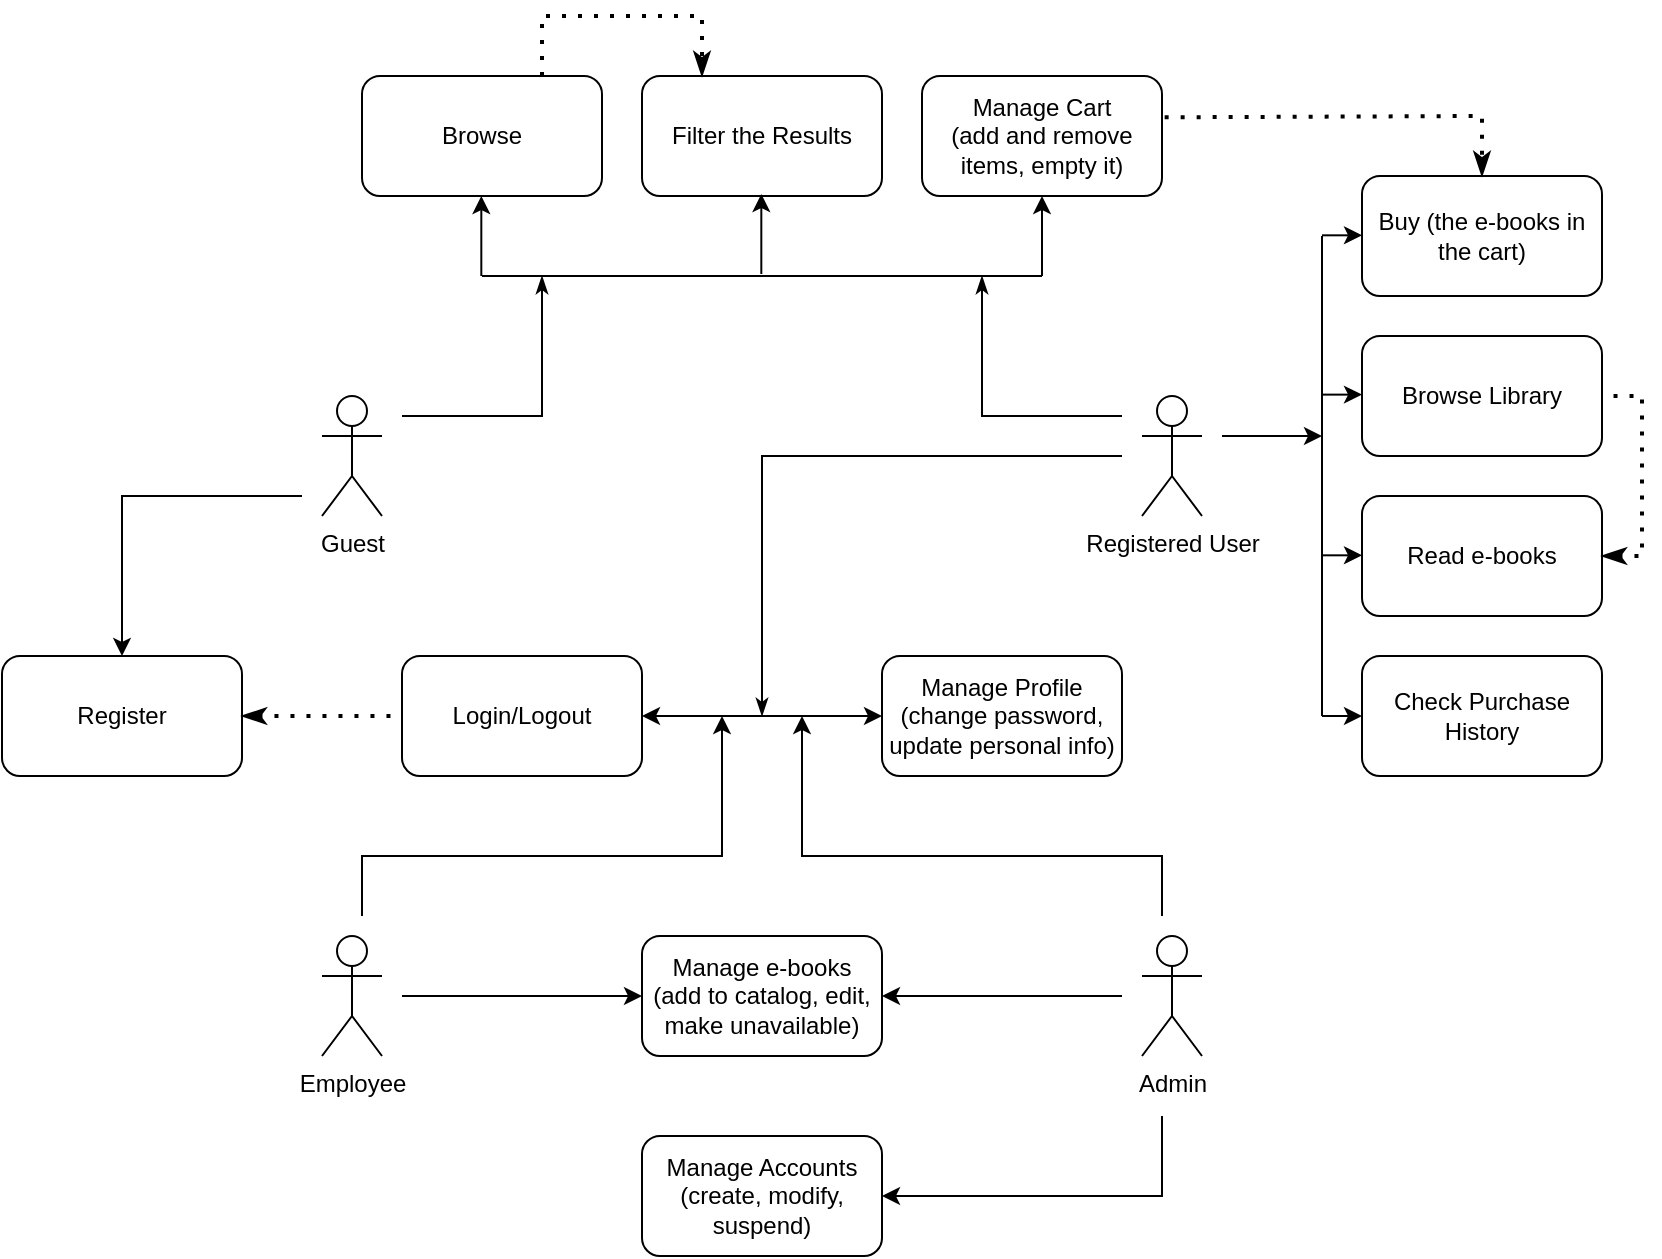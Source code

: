 <mxfile version="22.1.18" type="github" pages="2">
  <diagram name="UseCases" id="XJpoBe87E8l241bRWTER">
    <mxGraphModel dx="1687" dy="918" grid="1" gridSize="10" guides="1" tooltips="1" connect="1" arrows="1" fold="1" page="1" pageScale="1" pageWidth="827" pageHeight="1169" math="0" shadow="0">
      <root>
        <mxCell id="0" />
        <mxCell id="1" parent="0" />
        <mxCell id="Q2uOug_EIyGPVNH_T82b-1" value="Login/Logout" style="rounded=1;whiteSpace=wrap;html=1;" vertex="1" parent="1">
          <mxGeometry x="200" y="460" width="120" height="60" as="geometry" />
        </mxCell>
        <mxCell id="Q2uOug_EIyGPVNH_T82b-2" value="Manage Profile&lt;br&gt;(change password, update personal info)" style="rounded=1;whiteSpace=wrap;html=1;" vertex="1" parent="1">
          <mxGeometry x="440" y="460" width="120" height="60" as="geometry" />
        </mxCell>
        <mxCell id="Q2uOug_EIyGPVNH_T82b-3" value="Register" style="rounded=1;whiteSpace=wrap;html=1;" vertex="1" parent="1">
          <mxGeometry y="460" width="120" height="60" as="geometry" />
        </mxCell>
        <mxCell id="Q2uOug_EIyGPVNH_T82b-4" value="Guest" style="shape=umlActor;verticalLabelPosition=bottom;verticalAlign=top;html=1;outlineConnect=0;" vertex="1" parent="1">
          <mxGeometry x="160" y="330" width="30" height="60" as="geometry" />
        </mxCell>
        <mxCell id="Q2uOug_EIyGPVNH_T82b-5" value="Registered User" style="shape=umlActor;verticalLabelPosition=bottom;verticalAlign=top;html=1;outlineConnect=0;" vertex="1" parent="1">
          <mxGeometry x="570" y="330" width="30" height="60" as="geometry" />
        </mxCell>
        <mxCell id="Q2uOug_EIyGPVNH_T82b-6" value="Employee" style="shape=umlActor;verticalLabelPosition=bottom;verticalAlign=top;html=1;outlineConnect=0;" vertex="1" parent="1">
          <mxGeometry x="160" y="600" width="30" height="60" as="geometry" />
        </mxCell>
        <mxCell id="Q2uOug_EIyGPVNH_T82b-7" value="Admin" style="shape=umlActor;verticalLabelPosition=bottom;verticalAlign=top;html=1;outlineConnect=0;" vertex="1" parent="1">
          <mxGeometry x="570" y="600" width="30" height="60" as="geometry" />
        </mxCell>
        <mxCell id="Q2uOug_EIyGPVNH_T82b-8" value="" style="endArrow=classic;startArrow=classic;html=1;rounded=0;" edge="1" parent="1">
          <mxGeometry width="50" height="50" relative="1" as="geometry">
            <mxPoint x="440" y="490" as="sourcePoint" />
            <mxPoint x="320" y="490" as="targetPoint" />
          </mxGeometry>
        </mxCell>
        <mxCell id="Q2uOug_EIyGPVNH_T82b-9" value="Manage Accounts&lt;br&gt;(create, modify, suspend)" style="rounded=1;whiteSpace=wrap;html=1;" vertex="1" parent="1">
          <mxGeometry x="320" y="700" width="120" height="60" as="geometry" />
        </mxCell>
        <mxCell id="Q2uOug_EIyGPVNH_T82b-10" value="Manage e-books&lt;br&gt;(add to catalog, edit, make unavailable)" style="rounded=1;whiteSpace=wrap;html=1;" vertex="1" parent="1">
          <mxGeometry x="320" y="600" width="120" height="60" as="geometry" />
        </mxCell>
        <mxCell id="Q2uOug_EIyGPVNH_T82b-11" value="" style="endArrow=classic;html=1;rounded=0;" edge="1" parent="1" target="Q2uOug_EIyGPVNH_T82b-10">
          <mxGeometry width="50" height="50" relative="1" as="geometry">
            <mxPoint x="200" y="630" as="sourcePoint" />
            <mxPoint x="250" y="570" as="targetPoint" />
          </mxGeometry>
        </mxCell>
        <mxCell id="Q2uOug_EIyGPVNH_T82b-12" value="" style="endArrow=classic;html=1;rounded=0;entryX=1;entryY=0.5;entryDx=0;entryDy=0;entryPerimeter=0;" edge="1" parent="1" target="Q2uOug_EIyGPVNH_T82b-9">
          <mxGeometry width="50" height="50" relative="1" as="geometry">
            <mxPoint x="580" y="690" as="sourcePoint" />
            <mxPoint x="380" y="480" as="targetPoint" />
            <Array as="points">
              <mxPoint x="580" y="730" />
            </Array>
          </mxGeometry>
        </mxCell>
        <mxCell id="Q2uOug_EIyGPVNH_T82b-13" value="" style="endArrow=classic;html=1;rounded=0;entryX=1;entryY=0.5;entryDx=0;entryDy=0;" edge="1" parent="1" target="Q2uOug_EIyGPVNH_T82b-10">
          <mxGeometry width="50" height="50" relative="1" as="geometry">
            <mxPoint x="560" y="630" as="sourcePoint" />
            <mxPoint x="250" y="570" as="targetPoint" />
          </mxGeometry>
        </mxCell>
        <mxCell id="Q2uOug_EIyGPVNH_T82b-14" value="" style="endArrow=none;html=1;rounded=0;startArrow=classicThin;startFill=1;" edge="1" parent="1">
          <mxGeometry width="50" height="50" relative="1" as="geometry">
            <mxPoint x="380" y="490" as="sourcePoint" />
            <mxPoint x="560" y="360" as="targetPoint" />
            <Array as="points">
              <mxPoint x="380" y="360" />
            </Array>
          </mxGeometry>
        </mxCell>
        <mxCell id="Q2uOug_EIyGPVNH_T82b-15" value="" style="endArrow=none;dashed=1;html=1;dashPattern=1 3;strokeWidth=2;rounded=0;entryX=0;entryY=0.5;entryDx=0;entryDy=0;strokeColor=default;startArrow=classicThin;startFill=1;exitX=1;exitY=0.5;exitDx=0;exitDy=0;" edge="1" parent="1" source="Q2uOug_EIyGPVNH_T82b-3" target="Q2uOug_EIyGPVNH_T82b-1">
          <mxGeometry width="50" height="50" relative="1" as="geometry">
            <mxPoint x="100" y="440" as="sourcePoint" />
            <mxPoint x="250" y="440" as="targetPoint" />
            <Array as="points" />
          </mxGeometry>
        </mxCell>
        <mxCell id="Q2uOug_EIyGPVNH_T82b-16" value="" style="endArrow=classic;html=1;rounded=0;entryX=0.5;entryY=0;entryDx=0;entryDy=0;" edge="1" parent="1" target="Q2uOug_EIyGPVNH_T82b-3">
          <mxGeometry width="50" height="50" relative="1" as="geometry">
            <mxPoint x="150" y="380" as="sourcePoint" />
            <mxPoint x="250" y="440" as="targetPoint" />
            <Array as="points">
              <mxPoint x="60" y="380" />
            </Array>
          </mxGeometry>
        </mxCell>
        <mxCell id="Q2uOug_EIyGPVNH_T82b-17" value="Manage Cart&lt;br&gt;(add and remove items, empty it)" style="rounded=1;whiteSpace=wrap;html=1;" vertex="1" parent="1">
          <mxGeometry x="460" y="170" width="120" height="60" as="geometry" />
        </mxCell>
        <mxCell id="Q2uOug_EIyGPVNH_T82b-18" value="Filter the Results" style="rounded=1;whiteSpace=wrap;html=1;" vertex="1" parent="1">
          <mxGeometry x="320" y="170" width="120" height="60" as="geometry" />
        </mxCell>
        <mxCell id="Q2uOug_EIyGPVNH_T82b-19" value="Browse" style="rounded=1;whiteSpace=wrap;html=1;" vertex="1" parent="1">
          <mxGeometry x="180" y="170" width="120" height="60" as="geometry" />
        </mxCell>
        <mxCell id="Q2uOug_EIyGPVNH_T82b-20" value="" style="endArrow=classic;html=1;rounded=0;" edge="1" parent="1">
          <mxGeometry width="50" height="50" relative="1" as="geometry">
            <mxPoint x="520" y="270" as="sourcePoint" />
            <mxPoint x="520" y="230" as="targetPoint" />
          </mxGeometry>
        </mxCell>
        <mxCell id="Q2uOug_EIyGPVNH_T82b-21" value="" style="endArrow=classic;html=1;rounded=0;" edge="1" parent="1">
          <mxGeometry width="50" height="50" relative="1" as="geometry">
            <mxPoint x="379.66" y="269" as="sourcePoint" />
            <mxPoint x="379.66" y="229" as="targetPoint" />
          </mxGeometry>
        </mxCell>
        <mxCell id="Q2uOug_EIyGPVNH_T82b-22" value="" style="endArrow=classic;html=1;rounded=0;" edge="1" parent="1">
          <mxGeometry width="50" height="50" relative="1" as="geometry">
            <mxPoint x="239.66" y="270" as="sourcePoint" />
            <mxPoint x="239.66" y="230" as="targetPoint" />
          </mxGeometry>
        </mxCell>
        <mxCell id="Q2uOug_EIyGPVNH_T82b-23" value="" style="endArrow=none;html=1;rounded=0;" edge="1" parent="1">
          <mxGeometry width="50" height="50" relative="1" as="geometry">
            <mxPoint x="520" y="270" as="sourcePoint" />
            <mxPoint x="240" y="270" as="targetPoint" />
          </mxGeometry>
        </mxCell>
        <mxCell id="Q2uOug_EIyGPVNH_T82b-24" value="" style="endArrow=none;html=1;rounded=0;startArrow=classicThin;startFill=1;" edge="1" parent="1">
          <mxGeometry width="50" height="50" relative="1" as="geometry">
            <mxPoint x="270" y="270" as="sourcePoint" />
            <mxPoint x="200" y="340" as="targetPoint" />
            <Array as="points">
              <mxPoint x="270" y="340" />
            </Array>
          </mxGeometry>
        </mxCell>
        <mxCell id="Q2uOug_EIyGPVNH_T82b-25" value="" style="endArrow=none;html=1;rounded=0;startArrow=classicThin;startFill=1;" edge="1" parent="1">
          <mxGeometry width="50" height="50" relative="1" as="geometry">
            <mxPoint x="490" y="270" as="sourcePoint" />
            <mxPoint x="560" y="340" as="targetPoint" />
            <Array as="points">
              <mxPoint x="490" y="340" />
            </Array>
          </mxGeometry>
        </mxCell>
        <mxCell id="Q2uOug_EIyGPVNH_T82b-26" value="" style="endArrow=classic;html=1;rounded=0;" edge="1" parent="1">
          <mxGeometry width="50" height="50" relative="1" as="geometry">
            <mxPoint x="580" y="590" as="sourcePoint" />
            <mxPoint x="400" y="490" as="targetPoint" />
            <Array as="points">
              <mxPoint x="580" y="560" />
              <mxPoint x="400" y="560" />
            </Array>
          </mxGeometry>
        </mxCell>
        <mxCell id="Q2uOug_EIyGPVNH_T82b-27" value="" style="endArrow=classic;html=1;rounded=0;" edge="1" parent="1">
          <mxGeometry width="50" height="50" relative="1" as="geometry">
            <mxPoint x="180" y="590" as="sourcePoint" />
            <mxPoint x="360" y="490" as="targetPoint" />
            <Array as="points">
              <mxPoint x="180" y="560" />
              <mxPoint x="360" y="560" />
            </Array>
          </mxGeometry>
        </mxCell>
        <mxCell id="Q2uOug_EIyGPVNH_T82b-28" value="" style="endArrow=classicThin;dashed=1;html=1;dashPattern=1 3;strokeWidth=2;rounded=0;exitX=0.75;exitY=0;exitDx=0;exitDy=0;entryX=0.25;entryY=0;entryDx=0;entryDy=0;startArrow=none;startFill=0;endFill=1;" edge="1" parent="1" source="Q2uOug_EIyGPVNH_T82b-19" target="Q2uOug_EIyGPVNH_T82b-18">
          <mxGeometry width="50" height="50" relative="1" as="geometry">
            <mxPoint x="270" y="370" as="sourcePoint" />
            <mxPoint x="320" y="320" as="targetPoint" />
            <Array as="points">
              <mxPoint x="270" y="140" />
              <mxPoint x="350" y="140" />
            </Array>
          </mxGeometry>
        </mxCell>
        <mxCell id="Q2uOug_EIyGPVNH_T82b-29" value="Check Purchase History" style="rounded=1;whiteSpace=wrap;html=1;" vertex="1" parent="1">
          <mxGeometry x="680" y="460" width="120" height="60" as="geometry" />
        </mxCell>
        <mxCell id="Q2uOug_EIyGPVNH_T82b-30" value="Buy (the e-books in the cart)" style="rounded=1;whiteSpace=wrap;html=1;" vertex="1" parent="1">
          <mxGeometry x="680" y="220" width="120" height="60" as="geometry" />
        </mxCell>
        <mxCell id="Q2uOug_EIyGPVNH_T82b-31" value="Read e-books" style="rounded=1;whiteSpace=wrap;html=1;" vertex="1" parent="1">
          <mxGeometry x="680" y="380" width="120" height="60" as="geometry" />
        </mxCell>
        <mxCell id="Q2uOug_EIyGPVNH_T82b-32" value="Browse Library" style="rounded=1;whiteSpace=wrap;html=1;" vertex="1" parent="1">
          <mxGeometry x="680" y="300" width="120" height="60" as="geometry" />
        </mxCell>
        <mxCell id="Q2uOug_EIyGPVNH_T82b-33" value="" style="endArrow=none;html=1;rounded=0;" edge="1" parent="1">
          <mxGeometry width="50" height="50" relative="1" as="geometry">
            <mxPoint x="660" y="490" as="sourcePoint" />
            <mxPoint x="660" y="250" as="targetPoint" />
          </mxGeometry>
        </mxCell>
        <mxCell id="Q2uOug_EIyGPVNH_T82b-34" value="" style="endArrow=classic;html=1;rounded=0;entryX=0;entryY=0.5;entryDx=0;entryDy=0;" edge="1" parent="1" target="Q2uOug_EIyGPVNH_T82b-29">
          <mxGeometry width="50" height="50" relative="1" as="geometry">
            <mxPoint x="660" y="490" as="sourcePoint" />
            <mxPoint x="490" y="380" as="targetPoint" />
          </mxGeometry>
        </mxCell>
        <mxCell id="Q2uOug_EIyGPVNH_T82b-35" value="" style="endArrow=classic;html=1;rounded=0;entryX=0;entryY=0.5;entryDx=0;entryDy=0;" edge="1" parent="1">
          <mxGeometry width="50" height="50" relative="1" as="geometry">
            <mxPoint x="660" y="409.66" as="sourcePoint" />
            <mxPoint x="680" y="409.66" as="targetPoint" />
          </mxGeometry>
        </mxCell>
        <mxCell id="Q2uOug_EIyGPVNH_T82b-36" value="" style="endArrow=classic;html=1;rounded=0;entryX=0;entryY=0.5;entryDx=0;entryDy=0;" edge="1" parent="1">
          <mxGeometry width="50" height="50" relative="1" as="geometry">
            <mxPoint x="660" y="329.31" as="sourcePoint" />
            <mxPoint x="680" y="329.31" as="targetPoint" />
          </mxGeometry>
        </mxCell>
        <mxCell id="Q2uOug_EIyGPVNH_T82b-37" value="" style="endArrow=classic;html=1;rounded=0;entryX=0;entryY=0.5;entryDx=0;entryDy=0;" edge="1" parent="1">
          <mxGeometry width="50" height="50" relative="1" as="geometry">
            <mxPoint x="660" y="249.66" as="sourcePoint" />
            <mxPoint x="680" y="249.66" as="targetPoint" />
          </mxGeometry>
        </mxCell>
        <mxCell id="Q2uOug_EIyGPVNH_T82b-38" value="" style="endArrow=classic;html=1;rounded=0;" edge="1" parent="1">
          <mxGeometry width="50" height="50" relative="1" as="geometry">
            <mxPoint x="610" y="350" as="sourcePoint" />
            <mxPoint x="660" y="350" as="targetPoint" />
          </mxGeometry>
        </mxCell>
        <mxCell id="Q2uOug_EIyGPVNH_T82b-39" value="" style="endArrow=classicThin;dashed=1;html=1;dashPattern=1 3;strokeWidth=2;rounded=0;entryX=0.5;entryY=0;entryDx=0;entryDy=0;exitX=1.011;exitY=0.344;exitDx=0;exitDy=0;exitPerimeter=0;endFill=1;" edge="1" parent="1" source="Q2uOug_EIyGPVNH_T82b-17" target="Q2uOug_EIyGPVNH_T82b-30">
          <mxGeometry width="50" height="50" relative="1" as="geometry">
            <mxPoint x="460" y="360" as="sourcePoint" />
            <mxPoint x="510" y="310" as="targetPoint" />
            <Array as="points">
              <mxPoint x="740" y="190" />
            </Array>
          </mxGeometry>
        </mxCell>
        <mxCell id="Q2uOug_EIyGPVNH_T82b-40" value="" style="endArrow=none;dashed=1;html=1;dashPattern=1 3;strokeWidth=2;rounded=0;entryX=1;entryY=0.5;entryDx=0;entryDy=0;exitX=1;exitY=0.5;exitDx=0;exitDy=0;endFill=0;startArrow=classicThin;startFill=1;" edge="1" parent="1" source="Q2uOug_EIyGPVNH_T82b-31" target="Q2uOug_EIyGPVNH_T82b-32">
          <mxGeometry width="50" height="50" relative="1" as="geometry">
            <mxPoint x="820" y="380" as="sourcePoint" />
            <mxPoint x="870" y="330" as="targetPoint" />
            <Array as="points">
              <mxPoint x="820" y="410" />
              <mxPoint x="820" y="330" />
            </Array>
          </mxGeometry>
        </mxCell>
      </root>
    </mxGraphModel>
  </diagram>
  <diagram id="Jb7bmL4ZUwNui2YDyCHk" name="APIinteraction">
    <mxGraphModel dx="1434" dy="780" grid="1" gridSize="10" guides="1" tooltips="1" connect="1" arrows="1" fold="1" page="1" pageScale="1" pageWidth="827" pageHeight="1169" math="0" shadow="0">
      <root>
        <mxCell id="0" />
        <mxCell id="1" parent="0" />
        <mxCell id="Q_pDozcvyMA1rY160len-1" value="ProductCatalogAPI" style="swimlane;fontStyle=0;childLayout=stackLayout;horizontal=1;startSize=26;fillColor=none;horizontalStack=0;resizeParent=1;resizeParentMax=0;resizeLast=0;collapsible=1;marginBottom=0;whiteSpace=wrap;html=1;" vertex="1" parent="1">
          <mxGeometry x="490" y="110" width="140" height="141" as="geometry" />
        </mxCell>
        <mxCell id="Q_pDozcvyMA1rY160len-2" value="+ addProduct()&lt;br&gt;+ modifyProduct()&lt;br&gt;+ makeUnavailable()&lt;br&gt;&lt;br&gt;+ getProducts()&lt;br&gt;+ getFilteredProducts()&lt;br&gt;+ getProductDetails()" style="text;strokeColor=none;fillColor=none;align=left;verticalAlign=top;spacingLeft=4;spacingRight=4;overflow=hidden;rotatable=0;points=[[0,0.5],[1,0.5]];portConstraint=eastwest;whiteSpace=wrap;html=1;" vertex="1" parent="Q_pDozcvyMA1rY160len-1">
          <mxGeometry y="26" width="140" height="115" as="geometry" />
        </mxCell>
        <mxCell id="Q_pDozcvyMA1rY160len-3" value="AccountsAPI" style="swimlane;fontStyle=0;childLayout=stackLayout;horizontal=1;startSize=26;fillColor=none;horizontalStack=0;resizeParent=1;resizeParentMax=0;resizeLast=0;collapsible=1;marginBottom=0;whiteSpace=wrap;html=1;" vertex="1" parent="1">
          <mxGeometry x="160" y="110" width="140" height="211" as="geometry" />
        </mxCell>
        <mxCell id="Q_pDozcvyMA1rY160len-4" value="+ login()&lt;br&gt;+ logout()&lt;br&gt;+ register()&lt;br&gt;&lt;br&gt;+ updateInfo()&lt;br&gt;+ changePassword()&lt;br&gt;&lt;br&gt;+ addAccount()&lt;br&gt;+ suspendAccount()&lt;br&gt;&lt;br&gt;+ verifyLogin()&lt;br&gt;+ updateUserLibrary()" style="text;strokeColor=none;fillColor=none;align=left;verticalAlign=top;spacingLeft=4;spacingRight=4;overflow=hidden;rotatable=0;points=[[0,0.5],[1,0.5]];portConstraint=eastwest;whiteSpace=wrap;html=1;" vertex="1" parent="Q_pDozcvyMA1rY160len-3">
          <mxGeometry y="26" width="140" height="185" as="geometry" />
        </mxCell>
        <mxCell id="Q_pDozcvyMA1rY160len-5" value="ShoppingCartAPI" style="swimlane;fontStyle=0;childLayout=stackLayout;horizontal=1;startSize=26;fillColor=none;horizontalStack=0;resizeParent=1;resizeParentMax=0;resizeLast=0;collapsible=1;marginBottom=0;whiteSpace=wrap;html=1;" vertex="1" parent="1">
          <mxGeometry x="160" y="370" width="140" height="115" as="geometry" />
        </mxCell>
        <mxCell id="Q_pDozcvyMA1rY160len-6" value="+ addProduct()&lt;br&gt;+ removeProduct()&lt;br&gt;+ emptyCart()&lt;br&gt;&lt;br&gt;+ getContents()" style="text;strokeColor=none;fillColor=none;align=left;verticalAlign=top;spacingLeft=4;spacingRight=4;overflow=hidden;rotatable=0;points=[[0,0.5],[1,0.5]];portConstraint=eastwest;whiteSpace=wrap;html=1;" vertex="1" parent="Q_pDozcvyMA1rY160len-5">
          <mxGeometry y="26" width="140" height="89" as="geometry" />
        </mxCell>
        <mxCell id="Q_pDozcvyMA1rY160len-7" value="PurchaseAPI" style="swimlane;fontStyle=0;childLayout=stackLayout;horizontal=1;startSize=26;fillColor=none;horizontalStack=0;resizeParent=1;resizeParentMax=0;resizeLast=0;collapsible=1;marginBottom=0;whiteSpace=wrap;html=1;" vertex="1" parent="1">
          <mxGeometry x="160" y="580" width="140" height="52" as="geometry" />
        </mxCell>
        <mxCell id="Q_pDozcvyMA1rY160len-8" value="+ placeOrder()" style="text;strokeColor=none;fillColor=none;align=left;verticalAlign=top;spacingLeft=4;spacingRight=4;overflow=hidden;rotatable=0;points=[[0,0.5],[1,0.5]];portConstraint=eastwest;whiteSpace=wrap;html=1;" vertex="1" parent="Q_pDozcvyMA1rY160len-7">
          <mxGeometry y="26" width="140" height="26" as="geometry" />
        </mxCell>
        <mxCell id="Q_pDozcvyMA1rY160len-9" value="PaymentAPI" style="swimlane;fontStyle=0;childLayout=stackLayout;horizontal=1;startSize=26;fillColor=none;horizontalStack=0;resizeParent=1;resizeParentMax=0;resizeLast=0;collapsible=1;marginBottom=0;whiteSpace=wrap;html=1;" vertex="1" parent="1">
          <mxGeometry x="510" y="580" width="140" height="52" as="geometry" />
        </mxCell>
        <mxCell id="Q_pDozcvyMA1rY160len-10" value="+ paymentRequest()" style="text;strokeColor=none;fillColor=none;align=left;verticalAlign=top;spacingLeft=4;spacingRight=4;overflow=hidden;rotatable=0;points=[[0,0.5],[1,0.5]];portConstraint=eastwest;whiteSpace=wrap;html=1;" vertex="1" parent="Q_pDozcvyMA1rY160len-9">
          <mxGeometry y="26" width="140" height="26" as="geometry" />
        </mxCell>
        <mxCell id="Q_pDozcvyMA1rY160len-11" value="OnlineShop" style="swimlane;fontStyle=0;childLayout=stackLayout;horizontal=1;startSize=26;fillColor=none;horizontalStack=0;resizeParent=1;resizeParentMax=0;resizeLast=0;collapsible=1;marginBottom=0;whiteSpace=wrap;html=1;" vertex="1" parent="1">
          <mxGeometry x="468" y="390" width="140" height="52" as="geometry" />
        </mxCell>
        <mxCell id="Q_pDozcvyMA1rY160len-12" value="" style="endArrow=classic;html=1;rounded=0;" edge="1" parent="1" source="Q_pDozcvyMA1rY160len-11" target="Q_pDozcvyMA1rY160len-3">
          <mxGeometry width="50" height="50" relative="1" as="geometry">
            <mxPoint x="370" y="380" as="sourcePoint" />
            <mxPoint x="420" y="330" as="targetPoint" />
          </mxGeometry>
        </mxCell>
        <mxCell id="Q_pDozcvyMA1rY160len-13" value="" style="endArrow=classic;html=1;rounded=0;" edge="1" parent="1" source="Q_pDozcvyMA1rY160len-11" target="Q_pDozcvyMA1rY160len-1">
          <mxGeometry width="50" height="50" relative="1" as="geometry">
            <mxPoint x="420" y="408" as="sourcePoint" />
            <mxPoint x="390" y="338" as="targetPoint" />
          </mxGeometry>
        </mxCell>
        <mxCell id="Q_pDozcvyMA1rY160len-14" value="" style="endArrow=classic;html=1;rounded=0;" edge="1" parent="1" source="Q_pDozcvyMA1rY160len-11" target="Q_pDozcvyMA1rY160len-5">
          <mxGeometry width="50" height="50" relative="1" as="geometry">
            <mxPoint x="420" y="449" as="sourcePoint" />
            <mxPoint x="240" y="310" as="targetPoint" />
          </mxGeometry>
        </mxCell>
        <mxCell id="Q_pDozcvyMA1rY160len-15" value="" style="endArrow=classic;html=1;rounded=0;" edge="1" parent="1" source="Q_pDozcvyMA1rY160len-7" target="Q_pDozcvyMA1rY160len-9">
          <mxGeometry width="50" height="50" relative="1" as="geometry">
            <mxPoint x="380" y="620" as="sourcePoint" />
            <mxPoint x="430" y="630" as="targetPoint" />
          </mxGeometry>
        </mxCell>
        <mxCell id="Q_pDozcvyMA1rY160len-16" value="" style="endArrow=classic;html=1;rounded=0;" edge="1" parent="1" source="Q_pDozcvyMA1rY160len-5" target="Q_pDozcvyMA1rY160len-7">
          <mxGeometry width="50" height="50" relative="1" as="geometry">
            <mxPoint x="390" y="580" as="sourcePoint" />
            <mxPoint x="440" y="530" as="targetPoint" />
          </mxGeometry>
        </mxCell>
        <mxCell id="Q_pDozcvyMA1rY160len-17" value="" style="endArrow=classic;html=1;rounded=0;" edge="1" parent="1" source="Q_pDozcvyMA1rY160len-7" target="Q_pDozcvyMA1rY160len-3">
          <mxGeometry width="50" height="50" relative="1" as="geometry">
            <mxPoint x="100" y="570" as="sourcePoint" />
            <mxPoint x="100" y="190" as="targetPoint" />
            <Array as="points">
              <mxPoint x="110" y="606" />
              <mxPoint x="110" y="211" />
            </Array>
          </mxGeometry>
        </mxCell>
        <mxCell id="Q_pDozcvyMA1rY160len-18" value="" style="endArrow=classic;html=1;rounded=0;" edge="1" parent="1" source="Q_pDozcvyMA1rY160len-11" target="Q_pDozcvyMA1rY160len-7">
          <mxGeometry width="50" height="50" relative="1" as="geometry">
            <mxPoint x="422" y="548" as="sourcePoint" />
            <mxPoint x="472" y="498" as="targetPoint" />
          </mxGeometry>
        </mxCell>
      </root>
    </mxGraphModel>
  </diagram>
</mxfile>
